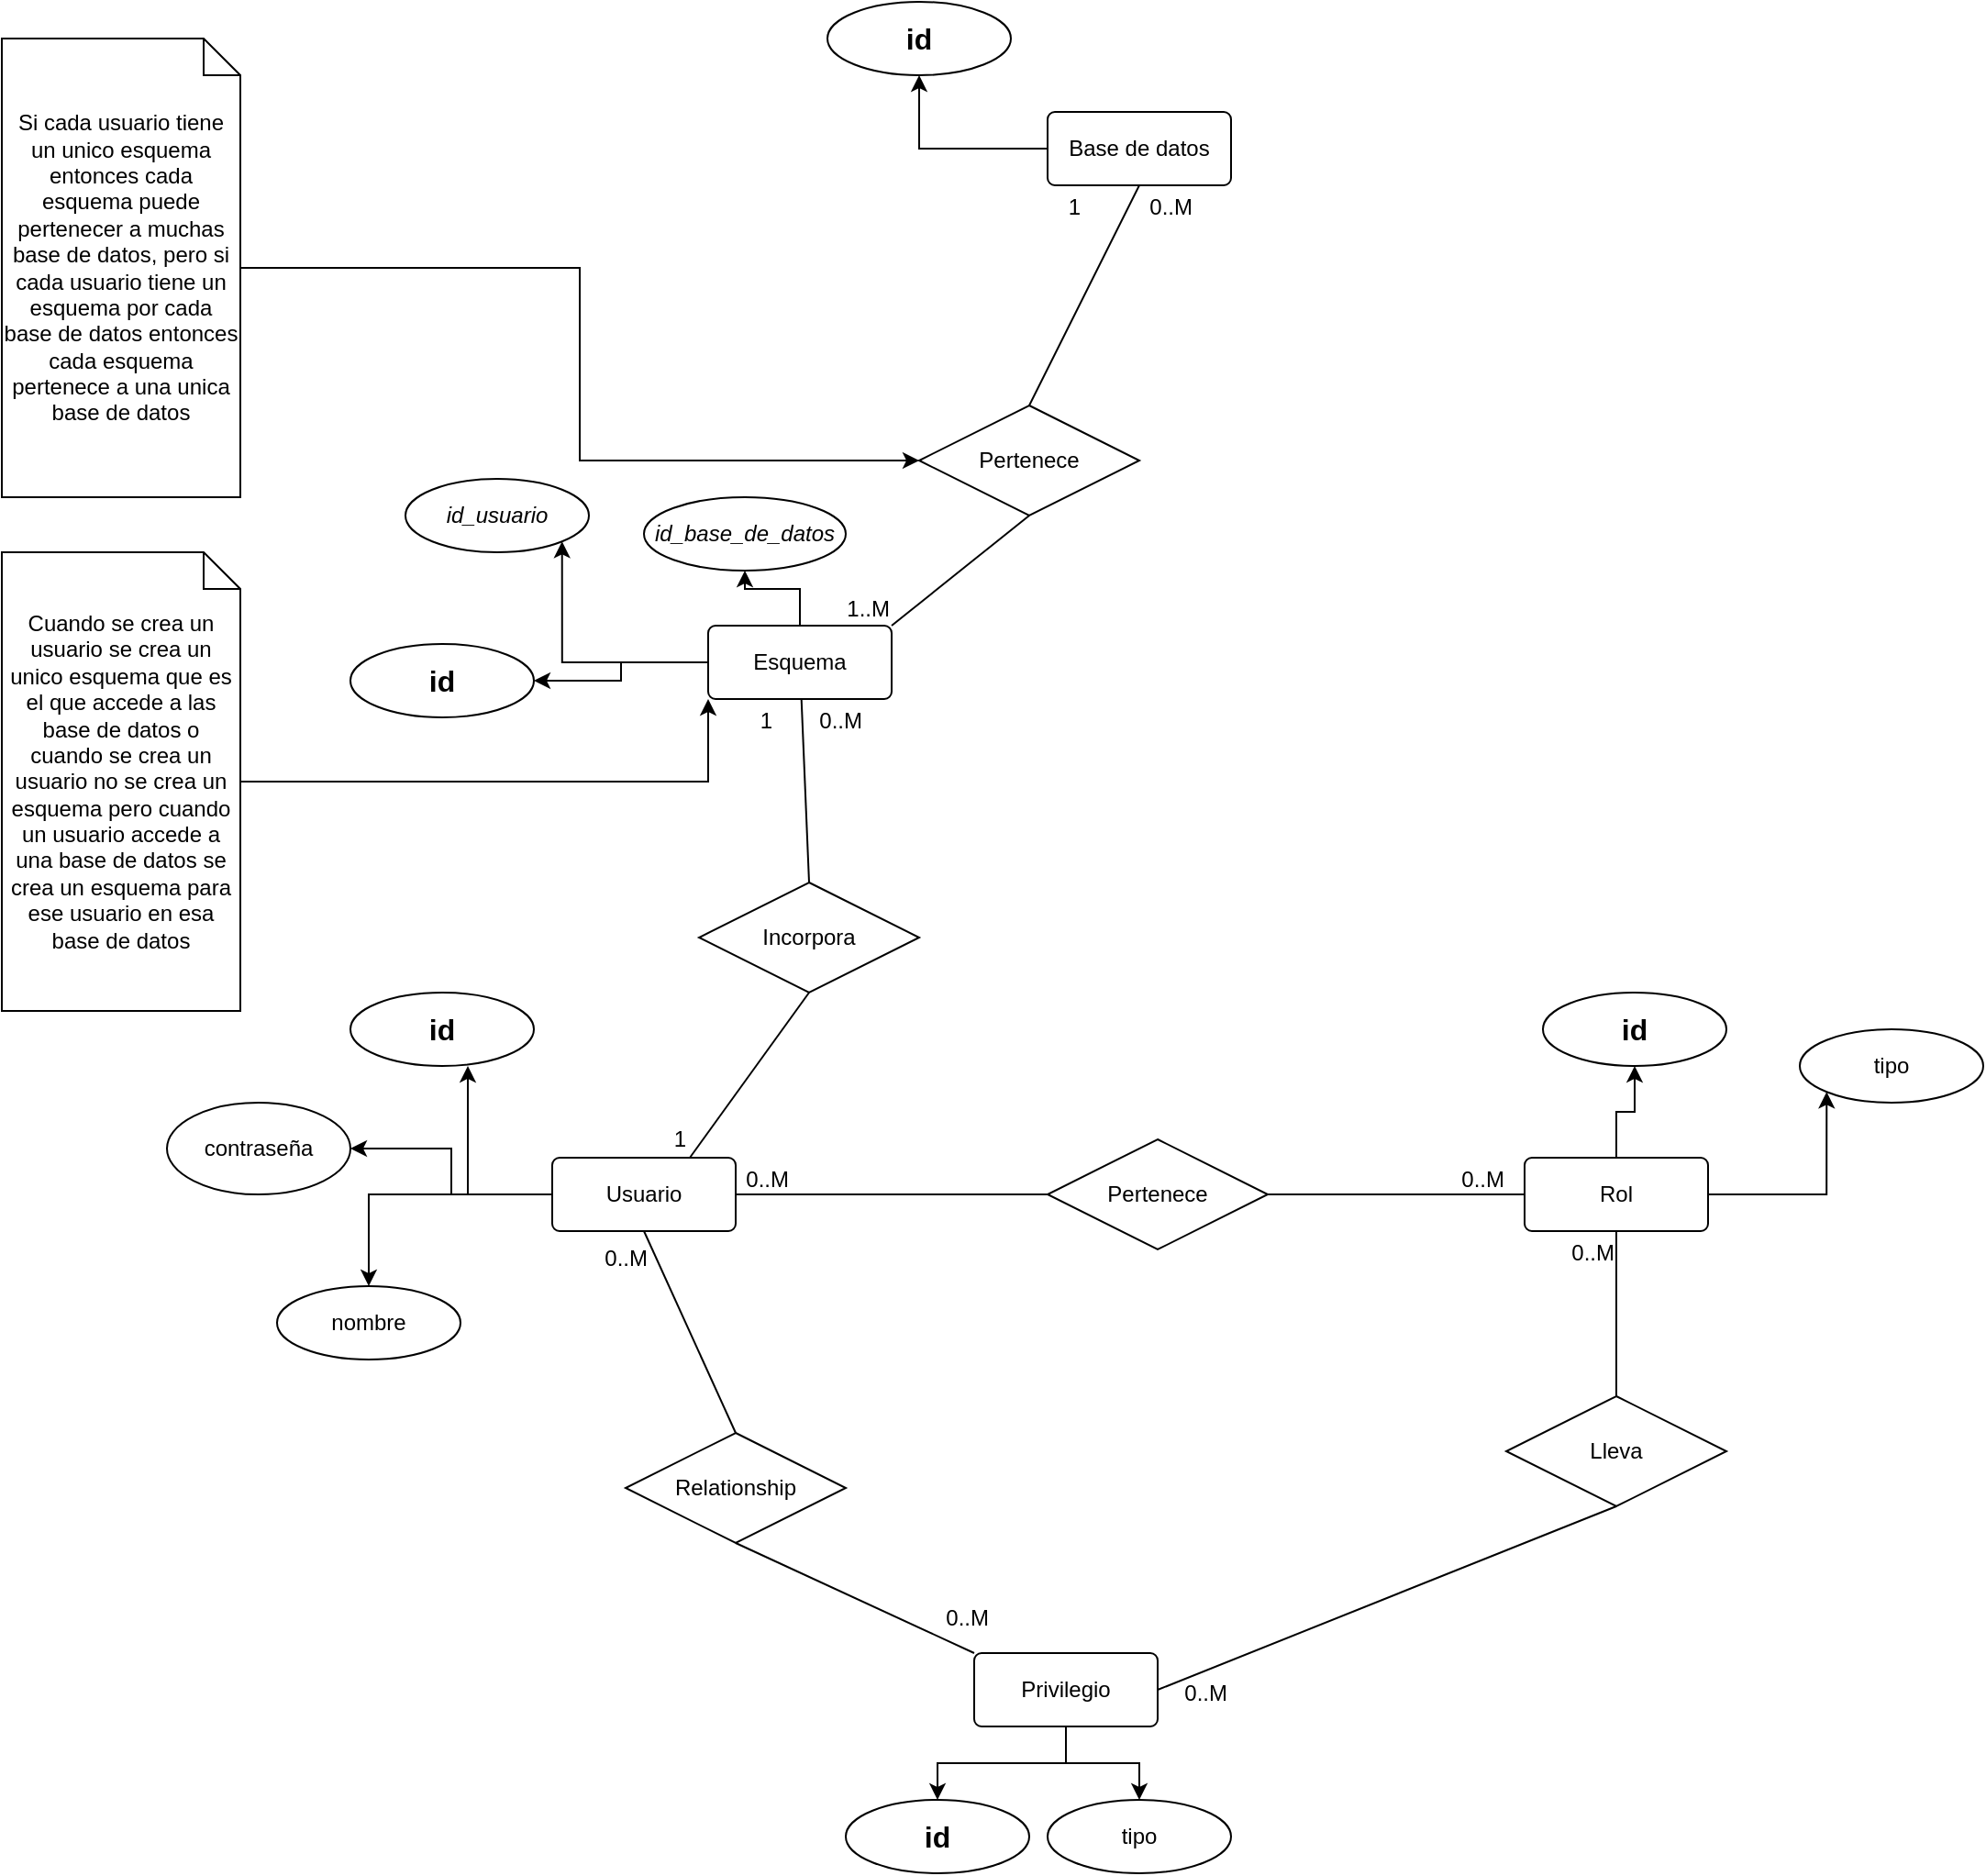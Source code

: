 <mxfile version="22.1.0" type="github">
  <diagram id="R2lEEEUBdFMjLlhIrx00" name="Page-1">
    <mxGraphModel dx="2284" dy="1938" grid="1" gridSize="10" guides="1" tooltips="1" connect="1" arrows="1" fold="1" page="1" pageScale="1" pageWidth="850" pageHeight="1100" math="0" shadow="0" extFonts="Permanent Marker^https://fonts.googleapis.com/css?family=Permanent+Marker">
      <root>
        <mxCell id="0" />
        <mxCell id="1" parent="0" />
        <mxCell id="TBzhXmN_4jqzLyxxj_7O-62" style="edgeStyle=orthogonalEdgeStyle;rounded=0;orthogonalLoop=1;jettySize=auto;html=1;" edge="1" parent="1" source="TBzhXmN_4jqzLyxxj_7O-58" target="TBzhXmN_4jqzLyxxj_7O-61">
          <mxGeometry relative="1" as="geometry" />
        </mxCell>
        <mxCell id="TBzhXmN_4jqzLyxxj_7O-64" style="edgeStyle=orthogonalEdgeStyle;rounded=0;orthogonalLoop=1;jettySize=auto;html=1;" edge="1" parent="1" source="TBzhXmN_4jqzLyxxj_7O-58" target="TBzhXmN_4jqzLyxxj_7O-63">
          <mxGeometry relative="1" as="geometry" />
        </mxCell>
        <mxCell id="TBzhXmN_4jqzLyxxj_7O-58" value="Usuario" style="rounded=1;arcSize=10;whiteSpace=wrap;html=1;align=center;" vertex="1" parent="1">
          <mxGeometry x="290" y="140" width="100" height="40" as="geometry" />
        </mxCell>
        <mxCell id="TBzhXmN_4jqzLyxxj_7O-59" value="id" style="ellipse;whiteSpace=wrap;html=1;align=center;fontStyle=1;fontSize=16;" vertex="1" parent="1">
          <mxGeometry x="180" y="50" width="100" height="40" as="geometry" />
        </mxCell>
        <mxCell id="TBzhXmN_4jqzLyxxj_7O-60" style="edgeStyle=orthogonalEdgeStyle;rounded=0;orthogonalLoop=1;jettySize=auto;html=1;entryX=0.64;entryY=1;entryDx=0;entryDy=0;entryPerimeter=0;" edge="1" parent="1" source="TBzhXmN_4jqzLyxxj_7O-58" target="TBzhXmN_4jqzLyxxj_7O-59">
          <mxGeometry relative="1" as="geometry" />
        </mxCell>
        <mxCell id="TBzhXmN_4jqzLyxxj_7O-61" value="nombre" style="ellipse;whiteSpace=wrap;html=1;align=center;" vertex="1" parent="1">
          <mxGeometry x="140" y="210" width="100" height="40" as="geometry" />
        </mxCell>
        <mxCell id="TBzhXmN_4jqzLyxxj_7O-63" value="contraseña" style="ellipse;whiteSpace=wrap;html=1;align=center;" vertex="1" parent="1">
          <mxGeometry x="80" y="110" width="100" height="50" as="geometry" />
        </mxCell>
        <mxCell id="TBzhXmN_4jqzLyxxj_7O-69" value="Pertenece" style="shape=rhombus;perimeter=rhombusPerimeter;whiteSpace=wrap;html=1;align=center;" vertex="1" parent="1">
          <mxGeometry x="560" y="130" width="120" height="60" as="geometry" />
        </mxCell>
        <mxCell id="TBzhXmN_4jqzLyxxj_7O-85" style="edgeStyle=orthogonalEdgeStyle;rounded=0;orthogonalLoop=1;jettySize=auto;html=1;" edge="1" parent="1" source="TBzhXmN_4jqzLyxxj_7O-74" target="TBzhXmN_4jqzLyxxj_7O-84">
          <mxGeometry relative="1" as="geometry" />
        </mxCell>
        <mxCell id="TBzhXmN_4jqzLyxxj_7O-87" style="edgeStyle=orthogonalEdgeStyle;rounded=0;orthogonalLoop=1;jettySize=auto;html=1;entryX=0;entryY=1;entryDx=0;entryDy=0;" edge="1" parent="1" source="TBzhXmN_4jqzLyxxj_7O-74" target="TBzhXmN_4jqzLyxxj_7O-86">
          <mxGeometry relative="1" as="geometry" />
        </mxCell>
        <mxCell id="TBzhXmN_4jqzLyxxj_7O-74" value="Rol" style="rounded=1;arcSize=10;whiteSpace=wrap;html=1;align=center;" vertex="1" parent="1">
          <mxGeometry x="820" y="140" width="100" height="40" as="geometry" />
        </mxCell>
        <mxCell id="TBzhXmN_4jqzLyxxj_7O-78" value="" style="endArrow=none;html=1;rounded=0;entryX=1;entryY=0.5;entryDx=0;entryDy=0;exitX=0;exitY=0.5;exitDx=0;exitDy=0;" edge="1" parent="1" source="TBzhXmN_4jqzLyxxj_7O-69" target="TBzhXmN_4jqzLyxxj_7O-58">
          <mxGeometry relative="1" as="geometry">
            <mxPoint x="470" y="290" as="sourcePoint" />
            <mxPoint x="630" y="290" as="targetPoint" />
          </mxGeometry>
        </mxCell>
        <mxCell id="TBzhXmN_4jqzLyxxj_7O-79" value="0..M" style="resizable=0;html=1;whiteSpace=wrap;align=right;verticalAlign=bottom;" connectable="0" vertex="1" parent="TBzhXmN_4jqzLyxxj_7O-78">
          <mxGeometry x="1" relative="1" as="geometry">
            <mxPoint x="30" as="offset" />
          </mxGeometry>
        </mxCell>
        <mxCell id="TBzhXmN_4jqzLyxxj_7O-80" value="" style="endArrow=none;html=1;rounded=0;entryX=0;entryY=0.5;entryDx=0;entryDy=0;exitX=1;exitY=0.5;exitDx=0;exitDy=0;" edge="1" parent="1" source="TBzhXmN_4jqzLyxxj_7O-69" target="TBzhXmN_4jqzLyxxj_7O-74">
          <mxGeometry relative="1" as="geometry">
            <mxPoint x="760" y="260" as="sourcePoint" />
            <mxPoint x="590" y="260" as="targetPoint" />
          </mxGeometry>
        </mxCell>
        <mxCell id="TBzhXmN_4jqzLyxxj_7O-81" value="0..M" style="resizable=0;html=1;whiteSpace=wrap;align=right;verticalAlign=bottom;" connectable="0" vertex="1" parent="TBzhXmN_4jqzLyxxj_7O-80">
          <mxGeometry x="1" relative="1" as="geometry">
            <mxPoint x="-10" as="offset" />
          </mxGeometry>
        </mxCell>
        <mxCell id="TBzhXmN_4jqzLyxxj_7O-84" value="id" style="ellipse;whiteSpace=wrap;html=1;align=center;fontStyle=1;fontSize=16;" vertex="1" parent="1">
          <mxGeometry x="830" y="50" width="100" height="40" as="geometry" />
        </mxCell>
        <mxCell id="TBzhXmN_4jqzLyxxj_7O-86" value="tipo" style="ellipse;whiteSpace=wrap;html=1;align=center;" vertex="1" parent="1">
          <mxGeometry x="970" y="70" width="100" height="40" as="geometry" />
        </mxCell>
        <mxCell id="TBzhXmN_4jqzLyxxj_7O-90" style="edgeStyle=orthogonalEdgeStyle;rounded=0;orthogonalLoop=1;jettySize=auto;html=1;" edge="1" parent="1" source="TBzhXmN_4jqzLyxxj_7O-88" target="TBzhXmN_4jqzLyxxj_7O-89">
          <mxGeometry relative="1" as="geometry" />
        </mxCell>
        <mxCell id="TBzhXmN_4jqzLyxxj_7O-92" style="edgeStyle=orthogonalEdgeStyle;rounded=0;orthogonalLoop=1;jettySize=auto;html=1;" edge="1" parent="1" source="TBzhXmN_4jqzLyxxj_7O-88" target="TBzhXmN_4jqzLyxxj_7O-91">
          <mxGeometry relative="1" as="geometry" />
        </mxCell>
        <mxCell id="TBzhXmN_4jqzLyxxj_7O-88" value="Privilegio" style="rounded=1;arcSize=10;whiteSpace=wrap;html=1;align=center;" vertex="1" parent="1">
          <mxGeometry x="520" y="410" width="100" height="40" as="geometry" />
        </mxCell>
        <mxCell id="TBzhXmN_4jqzLyxxj_7O-89" value="tipo" style="ellipse;whiteSpace=wrap;html=1;align=center;" vertex="1" parent="1">
          <mxGeometry x="560" y="490" width="100" height="40" as="geometry" />
        </mxCell>
        <mxCell id="TBzhXmN_4jqzLyxxj_7O-91" value="id" style="ellipse;whiteSpace=wrap;html=1;align=center;fontStyle=1;fontSize=16;" vertex="1" parent="1">
          <mxGeometry x="450" y="490" width="100" height="40" as="geometry" />
        </mxCell>
        <mxCell id="TBzhXmN_4jqzLyxxj_7O-94" value="Lleva" style="shape=rhombus;perimeter=rhombusPerimeter;whiteSpace=wrap;html=1;align=center;" vertex="1" parent="1">
          <mxGeometry x="810" y="270" width="120" height="60" as="geometry" />
        </mxCell>
        <mxCell id="TBzhXmN_4jqzLyxxj_7O-102" value="" style="endArrow=none;html=1;rounded=0;entryX=0.5;entryY=1;entryDx=0;entryDy=0;" edge="1" parent="1" source="TBzhXmN_4jqzLyxxj_7O-94" target="TBzhXmN_4jqzLyxxj_7O-74">
          <mxGeometry relative="1" as="geometry">
            <mxPoint x="470" y="290" as="sourcePoint" />
            <mxPoint x="630" y="290" as="targetPoint" />
          </mxGeometry>
        </mxCell>
        <mxCell id="TBzhXmN_4jqzLyxxj_7O-103" value="0..M" style="resizable=0;html=1;whiteSpace=wrap;align=right;verticalAlign=bottom;" connectable="0" vertex="1" parent="TBzhXmN_4jqzLyxxj_7O-102">
          <mxGeometry x="1" relative="1" as="geometry">
            <mxPoint y="20" as="offset" />
          </mxGeometry>
        </mxCell>
        <mxCell id="TBzhXmN_4jqzLyxxj_7O-106" value="" style="endArrow=none;html=1;rounded=0;entryX=1;entryY=0.5;entryDx=0;entryDy=0;exitX=0.5;exitY=1;exitDx=0;exitDy=0;" edge="1" parent="1" source="TBzhXmN_4jqzLyxxj_7O-94" target="TBzhXmN_4jqzLyxxj_7O-88">
          <mxGeometry relative="1" as="geometry">
            <mxPoint x="880" y="280" as="sourcePoint" />
            <mxPoint x="880" y="190" as="targetPoint" />
          </mxGeometry>
        </mxCell>
        <mxCell id="TBzhXmN_4jqzLyxxj_7O-107" value="0..M" style="resizable=0;html=1;whiteSpace=wrap;align=right;verticalAlign=bottom;" connectable="0" vertex="1" parent="TBzhXmN_4jqzLyxxj_7O-106">
          <mxGeometry x="1" relative="1" as="geometry">
            <mxPoint x="40" y="10" as="offset" />
          </mxGeometry>
        </mxCell>
        <mxCell id="TBzhXmN_4jqzLyxxj_7O-108" value="Relationship" style="shape=rhombus;perimeter=rhombusPerimeter;whiteSpace=wrap;html=1;align=center;" vertex="1" parent="1">
          <mxGeometry x="330" y="290" width="120" height="60" as="geometry" />
        </mxCell>
        <mxCell id="TBzhXmN_4jqzLyxxj_7O-109" value="" style="endArrow=none;html=1;rounded=0;entryX=0;entryY=0;entryDx=0;entryDy=0;exitX=0.5;exitY=1;exitDx=0;exitDy=0;" edge="1" parent="1" source="TBzhXmN_4jqzLyxxj_7O-108" target="TBzhXmN_4jqzLyxxj_7O-88">
          <mxGeometry relative="1" as="geometry">
            <mxPoint x="470" y="290" as="sourcePoint" />
            <mxPoint x="630" y="290" as="targetPoint" />
          </mxGeometry>
        </mxCell>
        <mxCell id="TBzhXmN_4jqzLyxxj_7O-110" value="0..M" style="resizable=0;html=1;whiteSpace=wrap;align=right;verticalAlign=bottom;" connectable="0" vertex="1" parent="TBzhXmN_4jqzLyxxj_7O-109">
          <mxGeometry x="1" relative="1" as="geometry">
            <mxPoint x="10" y="-10" as="offset" />
          </mxGeometry>
        </mxCell>
        <mxCell id="TBzhXmN_4jqzLyxxj_7O-111" value="" style="endArrow=none;html=1;rounded=0;entryX=0.5;entryY=1;entryDx=0;entryDy=0;exitX=0.5;exitY=0;exitDx=0;exitDy=0;" edge="1" parent="1" source="TBzhXmN_4jqzLyxxj_7O-108" target="TBzhXmN_4jqzLyxxj_7O-58">
          <mxGeometry relative="1" as="geometry">
            <mxPoint x="180" y="350" as="sourcePoint" />
            <mxPoint x="310" y="410" as="targetPoint" />
          </mxGeometry>
        </mxCell>
        <mxCell id="TBzhXmN_4jqzLyxxj_7O-112" value="0..M" style="resizable=0;html=1;whiteSpace=wrap;align=right;verticalAlign=bottom;" connectable="0" vertex="1" parent="TBzhXmN_4jqzLyxxj_7O-111">
          <mxGeometry x="1" relative="1" as="geometry">
            <mxPoint x="4" y="24" as="offset" />
          </mxGeometry>
        </mxCell>
        <mxCell id="TBzhXmN_4jqzLyxxj_7O-123" style="edgeStyle=orthogonalEdgeStyle;rounded=0;orthogonalLoop=1;jettySize=auto;html=1;entryX=1;entryY=0.5;entryDx=0;entryDy=0;" edge="1" parent="1" source="TBzhXmN_4jqzLyxxj_7O-113" target="TBzhXmN_4jqzLyxxj_7O-122">
          <mxGeometry relative="1" as="geometry" />
        </mxCell>
        <mxCell id="TBzhXmN_4jqzLyxxj_7O-125" style="edgeStyle=orthogonalEdgeStyle;rounded=0;orthogonalLoop=1;jettySize=auto;html=1;entryX=1;entryY=1;entryDx=0;entryDy=0;" edge="1" parent="1" source="TBzhXmN_4jqzLyxxj_7O-113" target="TBzhXmN_4jqzLyxxj_7O-124">
          <mxGeometry relative="1" as="geometry" />
        </mxCell>
        <mxCell id="TBzhXmN_4jqzLyxxj_7O-149" style="edgeStyle=orthogonalEdgeStyle;rounded=0;orthogonalLoop=1;jettySize=auto;html=1;" edge="1" parent="1" source="TBzhXmN_4jqzLyxxj_7O-113" target="TBzhXmN_4jqzLyxxj_7O-148">
          <mxGeometry relative="1" as="geometry" />
        </mxCell>
        <mxCell id="TBzhXmN_4jqzLyxxj_7O-113" value="Esquema" style="rounded=1;arcSize=10;whiteSpace=wrap;html=1;align=center;" vertex="1" parent="1">
          <mxGeometry x="375" y="-150" width="100" height="40" as="geometry" />
        </mxCell>
        <mxCell id="TBzhXmN_4jqzLyxxj_7O-114" value="Incorpora" style="shape=rhombus;perimeter=rhombusPerimeter;whiteSpace=wrap;html=1;align=center;" vertex="1" parent="1">
          <mxGeometry x="370" y="-10" width="120" height="60" as="geometry" />
        </mxCell>
        <mxCell id="TBzhXmN_4jqzLyxxj_7O-115" value="" style="endArrow=none;html=1;rounded=0;entryX=0.75;entryY=0;entryDx=0;entryDy=0;exitX=0.5;exitY=1;exitDx=0;exitDy=0;" edge="1" parent="1" source="TBzhXmN_4jqzLyxxj_7O-114" target="TBzhXmN_4jqzLyxxj_7O-58">
          <mxGeometry relative="1" as="geometry">
            <mxPoint x="470" y="90" as="sourcePoint" />
            <mxPoint x="630" y="90" as="targetPoint" />
          </mxGeometry>
        </mxCell>
        <mxCell id="TBzhXmN_4jqzLyxxj_7O-116" value="1" style="resizable=0;html=1;whiteSpace=wrap;align=right;verticalAlign=bottom;" connectable="0" vertex="1" parent="TBzhXmN_4jqzLyxxj_7O-115">
          <mxGeometry x="1" relative="1" as="geometry">
            <mxPoint x="-1" y="-1" as="offset" />
          </mxGeometry>
        </mxCell>
        <mxCell id="TBzhXmN_4jqzLyxxj_7O-117" value="" style="endArrow=none;html=1;rounded=0;exitX=0.5;exitY=0;exitDx=0;exitDy=0;exitPerimeter=0;" edge="1" parent="1" source="TBzhXmN_4jqzLyxxj_7O-114" target="TBzhXmN_4jqzLyxxj_7O-113">
          <mxGeometry relative="1" as="geometry">
            <mxPoint x="460" y="70" as="sourcePoint" />
            <mxPoint x="375" y="150" as="targetPoint" />
          </mxGeometry>
        </mxCell>
        <mxCell id="TBzhXmN_4jqzLyxxj_7O-118" value="1" style="resizable=0;html=1;whiteSpace=wrap;align=right;verticalAlign=bottom;" connectable="0" vertex="1" parent="TBzhXmN_4jqzLyxxj_7O-117">
          <mxGeometry x="1" relative="1" as="geometry">
            <mxPoint x="-14" y="20" as="offset" />
          </mxGeometry>
        </mxCell>
        <mxCell id="TBzhXmN_4jqzLyxxj_7O-122" value="id" style="ellipse;whiteSpace=wrap;html=1;align=center;fontSize=16;fontStyle=1" vertex="1" parent="1">
          <mxGeometry x="180" y="-140" width="100" height="40" as="geometry" />
        </mxCell>
        <mxCell id="TBzhXmN_4jqzLyxxj_7O-124" value="id_usuario" style="ellipse;whiteSpace=wrap;html=1;align=center;fontStyle=2" vertex="1" parent="1">
          <mxGeometry x="210" y="-230" width="100" height="40" as="geometry" />
        </mxCell>
        <mxCell id="TBzhXmN_4jqzLyxxj_7O-132" value="0..M" style="resizable=0;html=1;whiteSpace=wrap;align=right;verticalAlign=bottom;" connectable="0" vertex="1" parent="1">
          <mxGeometry x="460" y="-90" as="geometry" />
        </mxCell>
        <mxCell id="TBzhXmN_4jqzLyxxj_7O-134" style="edgeStyle=orthogonalEdgeStyle;rounded=0;orthogonalLoop=1;jettySize=auto;html=1;entryX=0;entryY=1;entryDx=0;entryDy=0;" edge="1" parent="1" source="TBzhXmN_4jqzLyxxj_7O-133" target="TBzhXmN_4jqzLyxxj_7O-113">
          <mxGeometry relative="1" as="geometry" />
        </mxCell>
        <mxCell id="TBzhXmN_4jqzLyxxj_7O-133" value="Cuando se crea un usuario se crea un unico esquema que es el que accede a las base de datos o cuando se crea un usuario no se crea un esquema pero cuando un usuario accede a una base de datos se crea un esquema para ese usuario en esa base de datos" style="shape=note;size=20;whiteSpace=wrap;html=1;" vertex="1" parent="1">
          <mxGeometry x="-10" y="-190" width="130" height="250" as="geometry" />
        </mxCell>
        <mxCell id="TBzhXmN_4jqzLyxxj_7O-147" style="edgeStyle=orthogonalEdgeStyle;rounded=0;orthogonalLoop=1;jettySize=auto;html=1;" edge="1" parent="1" source="TBzhXmN_4jqzLyxxj_7O-135" target="TBzhXmN_4jqzLyxxj_7O-146">
          <mxGeometry relative="1" as="geometry" />
        </mxCell>
        <mxCell id="TBzhXmN_4jqzLyxxj_7O-135" value="Base de datos" style="rounded=1;arcSize=10;whiteSpace=wrap;html=1;align=center;" vertex="1" parent="1">
          <mxGeometry x="560" y="-430" width="100" height="40" as="geometry" />
        </mxCell>
        <mxCell id="TBzhXmN_4jqzLyxxj_7O-136" value="Pertenece" style="shape=rhombus;perimeter=rhombusPerimeter;whiteSpace=wrap;html=1;align=center;" vertex="1" parent="1">
          <mxGeometry x="490" y="-270" width="120" height="60" as="geometry" />
        </mxCell>
        <mxCell id="TBzhXmN_4jqzLyxxj_7O-138" value="" style="endArrow=none;html=1;rounded=0;entryX=1;entryY=0;entryDx=0;entryDy=0;exitX=0.5;exitY=1;exitDx=0;exitDy=0;" edge="1" parent="1" source="TBzhXmN_4jqzLyxxj_7O-136" target="TBzhXmN_4jqzLyxxj_7O-113">
          <mxGeometry relative="1" as="geometry">
            <mxPoint x="470" y="-210" as="sourcePoint" />
            <mxPoint x="630" y="-210" as="targetPoint" />
          </mxGeometry>
        </mxCell>
        <mxCell id="TBzhXmN_4jqzLyxxj_7O-139" value="1..M" style="resizable=0;html=1;whiteSpace=wrap;align=right;verticalAlign=bottom;" connectable="0" vertex="1" parent="TBzhXmN_4jqzLyxxj_7O-138">
          <mxGeometry x="1" relative="1" as="geometry" />
        </mxCell>
        <mxCell id="TBzhXmN_4jqzLyxxj_7O-141" value="" style="endArrow=none;html=1;rounded=0;entryX=0.5;entryY=1;entryDx=0;entryDy=0;exitX=0.5;exitY=0;exitDx=0;exitDy=0;" edge="1" parent="1" source="TBzhXmN_4jqzLyxxj_7O-136" target="TBzhXmN_4jqzLyxxj_7O-135">
          <mxGeometry relative="1" as="geometry">
            <mxPoint x="560" y="-280" as="sourcePoint" />
            <mxPoint x="840" y="-280" as="targetPoint" />
          </mxGeometry>
        </mxCell>
        <mxCell id="TBzhXmN_4jqzLyxxj_7O-142" value="1" style="resizable=0;html=1;whiteSpace=wrap;align=right;verticalAlign=bottom;" connectable="0" vertex="1" parent="TBzhXmN_4jqzLyxxj_7O-141">
          <mxGeometry x="1" relative="1" as="geometry">
            <mxPoint x="-30" y="20" as="offset" />
          </mxGeometry>
        </mxCell>
        <mxCell id="TBzhXmN_4jqzLyxxj_7O-143" value="0..M" style="resizable=0;html=1;whiteSpace=wrap;align=right;verticalAlign=bottom;" connectable="0" vertex="1" parent="1">
          <mxGeometry x="640" y="-370" as="geometry" />
        </mxCell>
        <mxCell id="TBzhXmN_4jqzLyxxj_7O-145" style="edgeStyle=orthogonalEdgeStyle;rounded=0;orthogonalLoop=1;jettySize=auto;html=1;" edge="1" parent="1" source="TBzhXmN_4jqzLyxxj_7O-144" target="TBzhXmN_4jqzLyxxj_7O-136">
          <mxGeometry relative="1" as="geometry" />
        </mxCell>
        <mxCell id="TBzhXmN_4jqzLyxxj_7O-144" value="Si cada usuario tiene un unico esquema entonces cada esquema puede pertenecer a muchas base de datos, pero si cada usuario tiene un esquema por cada base de datos entonces cada esquema pertenece a una unica base de datos" style="shape=note;size=20;whiteSpace=wrap;html=1;" vertex="1" parent="1">
          <mxGeometry x="-10" y="-470" width="130" height="250" as="geometry" />
        </mxCell>
        <mxCell id="TBzhXmN_4jqzLyxxj_7O-146" value="id" style="ellipse;whiteSpace=wrap;html=1;align=center;fontStyle=1;fontSize=16;" vertex="1" parent="1">
          <mxGeometry x="440" y="-490" width="100" height="40" as="geometry" />
        </mxCell>
        <mxCell id="TBzhXmN_4jqzLyxxj_7O-148" value="id_base_de_datos" style="ellipse;whiteSpace=wrap;html=1;align=center;fontStyle=2" vertex="1" parent="1">
          <mxGeometry x="340" y="-220" width="110" height="40" as="geometry" />
        </mxCell>
      </root>
    </mxGraphModel>
  </diagram>
</mxfile>
